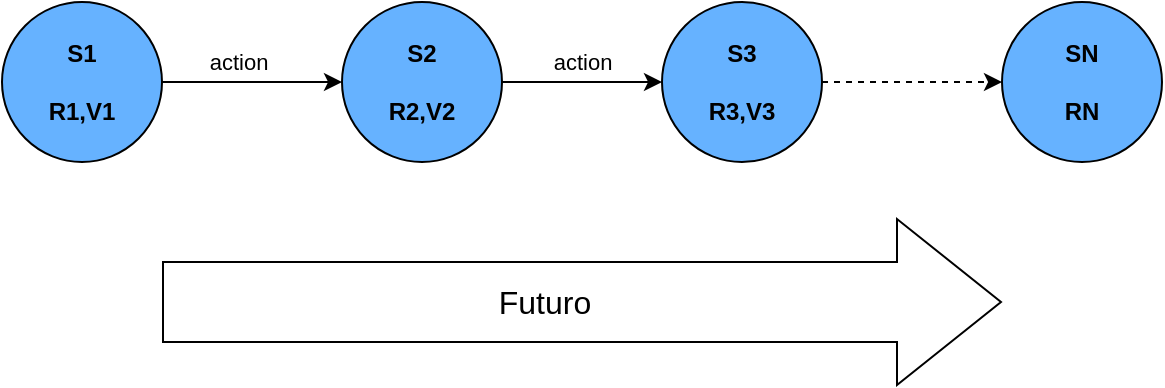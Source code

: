 <mxfile version="20.3.0" type="device"><diagram id="VwoK2okmLxibaM4RTPE3" name="Page-1"><mxGraphModel dx="1024" dy="578" grid="1" gridSize="10" guides="1" tooltips="1" connect="1" arrows="1" fold="1" page="1" pageScale="1" pageWidth="1100" pageHeight="850" math="0" shadow="0"><root><mxCell id="0"/><mxCell id="1" parent="0"/><mxCell id="IJQRrzeIJ6ELbPYcqp1I-1" value="&lt;b&gt;S1&lt;br&gt;&lt;br&gt;R1,V1&lt;/b&gt;" style="ellipse;whiteSpace=wrap;html=1;aspect=fixed;fillColor=#66B2FF;" parent="1" vertex="1"><mxGeometry x="140" y="250" width="80" height="80" as="geometry"/></mxCell><mxCell id="IJQRrzeIJ6ELbPYcqp1I-2" value="&lt;b&gt;S2&lt;br&gt;&lt;br&gt;R2,V2&lt;/b&gt;" style="ellipse;whiteSpace=wrap;html=1;aspect=fixed;fillColor=#66B2FF;" parent="1" vertex="1"><mxGeometry x="310" y="250" width="80" height="80" as="geometry"/></mxCell><mxCell id="IJQRrzeIJ6ELbPYcqp1I-3" value="&lt;b&gt;S3&lt;br&gt;&lt;br&gt;R3,V3&lt;/b&gt;" style="ellipse;whiteSpace=wrap;html=1;aspect=fixed;fillColor=#66B2FF;" parent="1" vertex="1"><mxGeometry x="470" y="250" width="80" height="80" as="geometry"/></mxCell><mxCell id="IJQRrzeIJ6ELbPYcqp1I-4" value="&lt;b&gt;SN&lt;br&gt;&lt;br&gt;RN&lt;/b&gt;" style="ellipse;whiteSpace=wrap;html=1;aspect=fixed;fillColor=#66B2FF;" parent="1" vertex="1"><mxGeometry x="640" y="250" width="80" height="80" as="geometry"/></mxCell><mxCell id="IJQRrzeIJ6ELbPYcqp1I-5" value="" style="endArrow=classic;html=1;exitX=1;exitY=0.5;exitDx=0;exitDy=0;entryX=0;entryY=0.5;entryDx=0;entryDy=0;" parent="1" source="IJQRrzeIJ6ELbPYcqp1I-1" target="IJQRrzeIJ6ELbPYcqp1I-2" edge="1"><mxGeometry width="50" height="50" relative="1" as="geometry"><mxPoint x="290" y="460" as="sourcePoint"/><mxPoint x="340" y="410" as="targetPoint"/></mxGeometry></mxCell><mxCell id="IJQRrzeIJ6ELbPYcqp1I-9" value="action" style="edgeLabel;html=1;align=center;verticalAlign=middle;resizable=0;points=[];" parent="IJQRrzeIJ6ELbPYcqp1I-5" vertex="1" connectable="0"><mxGeometry x="-0.156" relative="1" as="geometry"><mxPoint y="-10" as="offset"/></mxGeometry></mxCell><mxCell id="IJQRrzeIJ6ELbPYcqp1I-6" value="" style="endArrow=classic;html=1;exitX=1;exitY=0.5;exitDx=0;exitDy=0;entryX=0;entryY=0.5;entryDx=0;entryDy=0;" parent="1" source="IJQRrzeIJ6ELbPYcqp1I-2" target="IJQRrzeIJ6ELbPYcqp1I-3" edge="1"><mxGeometry width="50" height="50" relative="1" as="geometry"><mxPoint x="230" y="300" as="sourcePoint"/><mxPoint x="320" y="300" as="targetPoint"/></mxGeometry></mxCell><mxCell id="IJQRrzeIJ6ELbPYcqp1I-10" value="action" style="edgeLabel;html=1;align=center;verticalAlign=middle;resizable=0;points=[];" parent="IJQRrzeIJ6ELbPYcqp1I-6" vertex="1" connectable="0"><mxGeometry y="2" relative="1" as="geometry"><mxPoint y="-8" as="offset"/></mxGeometry></mxCell><mxCell id="IJQRrzeIJ6ELbPYcqp1I-7" value="" style="endArrow=classic;html=1;exitX=1;exitY=0.5;exitDx=0;exitDy=0;entryX=0;entryY=0.5;entryDx=0;entryDy=0;dashed=1;" parent="1" source="IJQRrzeIJ6ELbPYcqp1I-3" target="IJQRrzeIJ6ELbPYcqp1I-4" edge="1"><mxGeometry width="50" height="50" relative="1" as="geometry"><mxPoint x="520" y="470" as="sourcePoint"/><mxPoint x="570" y="420" as="targetPoint"/></mxGeometry></mxCell><mxCell id="-Dfc0zwIEsj7sSYb8-Ud-1" value="" style="shape=flexArrow;endArrow=classic;html=1;rounded=0;endWidth=42;endSize=17;strokeWidth=1;startSize=35;sourcePerimeterSpacing=9;width=40;" edge="1" parent="1"><mxGeometry width="50" height="50" relative="1" as="geometry"><mxPoint x="220" y="400" as="sourcePoint"/><mxPoint x="640" y="400" as="targetPoint"/></mxGeometry></mxCell><mxCell id="-Dfc0zwIEsj7sSYb8-Ud-2" value="Futuro" style="edgeLabel;html=1;align=center;verticalAlign=middle;resizable=0;points=[];fontStyle=0;fontSize=16;labelBackgroundColor=none;" vertex="1" connectable="0" parent="-Dfc0zwIEsj7sSYb8-Ud-1"><mxGeometry x="-0.208" y="2" relative="1" as="geometry"><mxPoint x="24" y="2" as="offset"/></mxGeometry></mxCell></root></mxGraphModel></diagram></mxfile>